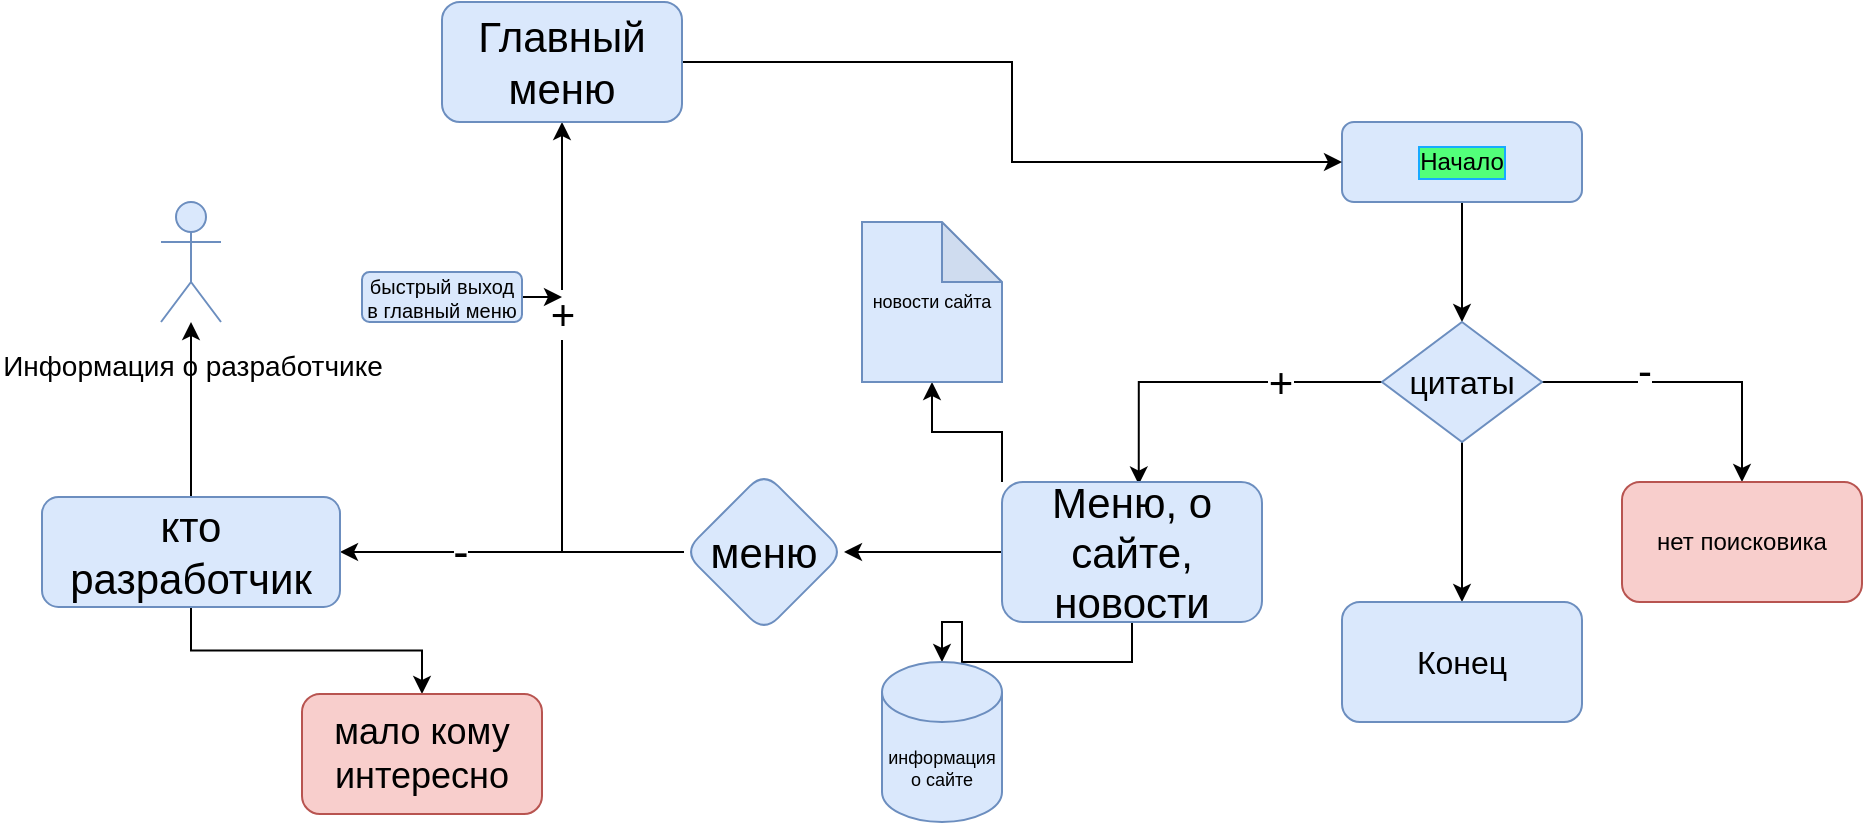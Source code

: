 <mxfile version="20.8.17" type="github">
  <diagram id="C5RBs43oDa-KdzZeNtuy" name="Page-1">
    <mxGraphModel dx="3434" dy="1389" grid="1" gridSize="10" guides="1" tooltips="1" connect="1" arrows="1" fold="1" page="1" pageScale="1" pageWidth="827" pageHeight="1169" math="0" shadow="0">
      <root>
        <mxCell id="WIyWlLk6GJQsqaUBKTNV-0" />
        <mxCell id="WIyWlLk6GJQsqaUBKTNV-1" parent="WIyWlLk6GJQsqaUBKTNV-0" />
        <mxCell id="mgBopC4tjNA10feJWHFR-2" value="" style="edgeStyle=orthogonalEdgeStyle;rounded=0;orthogonalLoop=1;jettySize=auto;html=1;entryX=0.5;entryY=0;entryDx=0;entryDy=0;" edge="1" parent="WIyWlLk6GJQsqaUBKTNV-1" source="WIyWlLk6GJQsqaUBKTNV-3" target="mgBopC4tjNA10feJWHFR-29">
          <mxGeometry relative="1" as="geometry">
            <mxPoint x="390" y="190" as="targetPoint" />
          </mxGeometry>
        </mxCell>
        <mxCell id="WIyWlLk6GJQsqaUBKTNV-3" value="&lt;font style=&quot;vertical-align: inherit;&quot;&gt;&lt;font style=&quot;vertical-align: inherit;&quot;&gt;Начало&lt;/font&gt;&lt;/font&gt;" style="rounded=1;whiteSpace=wrap;html=1;fontSize=12;glass=0;strokeWidth=1;shadow=0;labelBackgroundColor=#52FF7A;labelBorderColor=#17AAFF;fillColor=#dae8fc;strokeColor=#6c8ebf;" parent="WIyWlLk6GJQsqaUBKTNV-1" vertex="1">
          <mxGeometry x="330" y="90" width="120" height="40" as="geometry" />
        </mxCell>
        <mxCell id="mgBopC4tjNA10feJWHFR-5" style="edgeStyle=orthogonalEdgeStyle;rounded=0;orthogonalLoop=1;jettySize=auto;html=1;entryX=0.5;entryY=0;entryDx=0;entryDy=0;exitX=1;exitY=0.5;exitDx=0;exitDy=0;exitPerimeter=0;" edge="1" parent="WIyWlLk6GJQsqaUBKTNV-1" source="mgBopC4tjNA10feJWHFR-29" target="mgBopC4tjNA10feJWHFR-4">
          <mxGeometry relative="1" as="geometry">
            <mxPoint x="439.987" y="220.04" as="sourcePoint" />
            <Array as="points">
              <mxPoint x="530" y="220" />
            </Array>
          </mxGeometry>
        </mxCell>
        <mxCell id="mgBopC4tjNA10feJWHFR-6" value="-" style="edgeLabel;html=1;align=center;verticalAlign=middle;resizable=0;points=[];fontSize=21;" vertex="1" connectable="0" parent="mgBopC4tjNA10feJWHFR-5">
          <mxGeometry x="-0.312" relative="1" as="geometry">
            <mxPoint x="-1" y="-6" as="offset" />
          </mxGeometry>
        </mxCell>
        <mxCell id="mgBopC4tjNA10feJWHFR-9" value="" style="edgeStyle=orthogonalEdgeStyle;rounded=0;orthogonalLoop=1;jettySize=auto;html=1;fontSize=21;entryX=0.526;entryY=0.018;entryDx=0;entryDy=0;entryPerimeter=0;exitX=0;exitY=0.5;exitDx=0;exitDy=0;" edge="1" parent="WIyWlLk6GJQsqaUBKTNV-1" source="mgBopC4tjNA10feJWHFR-29" target="mgBopC4tjNA10feJWHFR-12">
          <mxGeometry relative="1" as="geometry">
            <mxPoint x="339.987" y="220.04" as="sourcePoint" />
            <mxPoint x="230" y="260" as="targetPoint" />
          </mxGeometry>
        </mxCell>
        <mxCell id="mgBopC4tjNA10feJWHFR-24" value="&lt;font style=&quot;font-size: 21px;&quot;&gt;+&lt;/font&gt;" style="edgeLabel;html=1;align=center;verticalAlign=middle;resizable=0;points=[];fontSize=14;" vertex="1" connectable="0" parent="mgBopC4tjNA10feJWHFR-9">
          <mxGeometry x="-0.402" relative="1" as="geometry">
            <mxPoint as="offset" />
          </mxGeometry>
        </mxCell>
        <mxCell id="mgBopC4tjNA10feJWHFR-4" value="&lt;font style=&quot;vertical-align: inherit;&quot;&gt;&lt;font style=&quot;vertical-align: inherit;&quot;&gt;нет поисковика&lt;/font&gt;&lt;/font&gt;" style="rounded=1;whiteSpace=wrap;html=1;fillColor=#f8cecc;strokeColor=#b85450;" vertex="1" parent="WIyWlLk6GJQsqaUBKTNV-1">
          <mxGeometry x="470" y="270" width="120" height="60" as="geometry" />
        </mxCell>
        <mxCell id="mgBopC4tjNA10feJWHFR-15" value="" style="edgeStyle=orthogonalEdgeStyle;rounded=0;orthogonalLoop=1;jettySize=auto;html=1;fontSize=21;" edge="1" parent="WIyWlLk6GJQsqaUBKTNV-1" source="mgBopC4tjNA10feJWHFR-12" target="mgBopC4tjNA10feJWHFR-13">
          <mxGeometry relative="1" as="geometry" />
        </mxCell>
        <mxCell id="mgBopC4tjNA10feJWHFR-26" style="edgeStyle=orthogonalEdgeStyle;rounded=0;orthogonalLoop=1;jettySize=auto;html=1;fontSize=9;" edge="1" parent="WIyWlLk6GJQsqaUBKTNV-1" source="mgBopC4tjNA10feJWHFR-12" target="mgBopC4tjNA10feJWHFR-25">
          <mxGeometry relative="1" as="geometry" />
        </mxCell>
        <mxCell id="mgBopC4tjNA10feJWHFR-28" style="edgeStyle=orthogonalEdgeStyle;rounded=0;orthogonalLoop=1;jettySize=auto;html=1;exitX=0;exitY=0;exitDx=0;exitDy=0;fontSize=9;" edge="1" parent="WIyWlLk6GJQsqaUBKTNV-1" source="mgBopC4tjNA10feJWHFR-12" target="mgBopC4tjNA10feJWHFR-27">
          <mxGeometry relative="1" as="geometry" />
        </mxCell>
        <mxCell id="mgBopC4tjNA10feJWHFR-12" value="Меню, о сайте, новости" style="rounded=1;whiteSpace=wrap;html=1;fontSize=21;fillColor=#dae8fc;strokeColor=#6c8ebf;" vertex="1" parent="WIyWlLk6GJQsqaUBKTNV-1">
          <mxGeometry x="160" y="270" width="130" height="70" as="geometry" />
        </mxCell>
        <mxCell id="mgBopC4tjNA10feJWHFR-17" value="" style="edgeStyle=orthogonalEdgeStyle;rounded=0;orthogonalLoop=1;jettySize=auto;html=1;fontSize=21;" edge="1" parent="WIyWlLk6GJQsqaUBKTNV-1" source="mgBopC4tjNA10feJWHFR-13" target="mgBopC4tjNA10feJWHFR-16">
          <mxGeometry relative="1" as="geometry" />
        </mxCell>
        <mxCell id="mgBopC4tjNA10feJWHFR-38" value="-" style="edgeLabel;html=1;align=center;verticalAlign=middle;resizable=0;points=[];fontSize=23;" vertex="1" connectable="0" parent="mgBopC4tjNA10feJWHFR-17">
          <mxGeometry x="0.3" relative="1" as="geometry">
            <mxPoint as="offset" />
          </mxGeometry>
        </mxCell>
        <mxCell id="mgBopC4tjNA10feJWHFR-19" value="" style="edgeStyle=orthogonalEdgeStyle;rounded=0;orthogonalLoop=1;jettySize=auto;html=1;fontSize=21;" edge="1" parent="WIyWlLk6GJQsqaUBKTNV-1" source="mgBopC4tjNA10feJWHFR-13" target="mgBopC4tjNA10feJWHFR-18">
          <mxGeometry relative="1" as="geometry">
            <Array as="points">
              <mxPoint x="-60" y="305" />
            </Array>
          </mxGeometry>
        </mxCell>
        <mxCell id="mgBopC4tjNA10feJWHFR-41" value="+" style="edgeLabel;html=1;align=center;verticalAlign=middle;resizable=0;points=[];fontSize=21;" vertex="1" connectable="0" parent="mgBopC4tjNA10feJWHFR-19">
          <mxGeometry x="0.307" relative="1" as="geometry">
            <mxPoint as="offset" />
          </mxGeometry>
        </mxCell>
        <mxCell id="mgBopC4tjNA10feJWHFR-13" value="меню" style="rhombus;whiteSpace=wrap;html=1;fontSize=21;rounded=1;fillColor=#dae8fc;strokeColor=#6c8ebf;" vertex="1" parent="WIyWlLk6GJQsqaUBKTNV-1">
          <mxGeometry x="1" y="265" width="80" height="80" as="geometry" />
        </mxCell>
        <mxCell id="mgBopC4tjNA10feJWHFR-23" value="" style="edgeStyle=orthogonalEdgeStyle;rounded=0;orthogonalLoop=1;jettySize=auto;html=1;fontSize=14;" edge="1" parent="WIyWlLk6GJQsqaUBKTNV-1" source="mgBopC4tjNA10feJWHFR-16" target="mgBopC4tjNA10feJWHFR-21">
          <mxGeometry relative="1" as="geometry" />
        </mxCell>
        <mxCell id="mgBopC4tjNA10feJWHFR-39" style="edgeStyle=orthogonalEdgeStyle;rounded=0;orthogonalLoop=1;jettySize=auto;html=1;fontSize=23;" edge="1" parent="WIyWlLk6GJQsqaUBKTNV-1" source="mgBopC4tjNA10feJWHFR-16" target="mgBopC4tjNA10feJWHFR-40">
          <mxGeometry relative="1" as="geometry">
            <mxPoint x="-140" y="390" as="targetPoint" />
          </mxGeometry>
        </mxCell>
        <mxCell id="mgBopC4tjNA10feJWHFR-16" value="кто разработчик" style="whiteSpace=wrap;html=1;fontSize=21;rounded=1;fillColor=#dae8fc;strokeColor=#6c8ebf;" vertex="1" parent="WIyWlLk6GJQsqaUBKTNV-1">
          <mxGeometry x="-320" y="277.5" width="149" height="55" as="geometry" />
        </mxCell>
        <mxCell id="mgBopC4tjNA10feJWHFR-20" style="edgeStyle=orthogonalEdgeStyle;rounded=0;orthogonalLoop=1;jettySize=auto;html=1;entryX=0;entryY=0.5;entryDx=0;entryDy=0;fontSize=21;" edge="1" parent="WIyWlLk6GJQsqaUBKTNV-1" source="mgBopC4tjNA10feJWHFR-18" target="WIyWlLk6GJQsqaUBKTNV-3">
          <mxGeometry relative="1" as="geometry" />
        </mxCell>
        <mxCell id="mgBopC4tjNA10feJWHFR-18" value="Главный меню" style="whiteSpace=wrap;html=1;fontSize=21;rounded=1;fillColor=#dae8fc;strokeColor=#6c8ebf;" vertex="1" parent="WIyWlLk6GJQsqaUBKTNV-1">
          <mxGeometry x="-120" y="30" width="120" height="60" as="geometry" />
        </mxCell>
        <mxCell id="mgBopC4tjNA10feJWHFR-21" value="&lt;font style=&quot;font-size: 14px;&quot;&gt;Информация о разработчике&lt;/font&gt;" style="shape=umlActor;verticalLabelPosition=bottom;verticalAlign=top;html=1;outlineConnect=0;fontSize=21;fillColor=#dae8fc;strokeColor=#6c8ebf;" vertex="1" parent="WIyWlLk6GJQsqaUBKTNV-1">
          <mxGeometry x="-260.5" y="130" width="30" height="60" as="geometry" />
        </mxCell>
        <mxCell id="mgBopC4tjNA10feJWHFR-25" value="информация о сайте" style="shape=cylinder3;whiteSpace=wrap;html=1;boundedLbl=1;backgroundOutline=1;size=15;fontSize=9;fillColor=#dae8fc;strokeColor=#6c8ebf;" vertex="1" parent="WIyWlLk6GJQsqaUBKTNV-1">
          <mxGeometry x="100" y="360" width="60" height="80" as="geometry" />
        </mxCell>
        <mxCell id="mgBopC4tjNA10feJWHFR-27" value="новости сайта" style="shape=note;whiteSpace=wrap;html=1;backgroundOutline=1;darkOpacity=0.05;fontSize=9;fillColor=#dae8fc;strokeColor=#6c8ebf;" vertex="1" parent="WIyWlLk6GJQsqaUBKTNV-1">
          <mxGeometry x="90" y="140" width="70" height="80" as="geometry" />
        </mxCell>
        <mxCell id="mgBopC4tjNA10feJWHFR-32" value="" style="edgeStyle=orthogonalEdgeStyle;rounded=0;orthogonalLoop=1;jettySize=auto;html=1;fontSize=16;" edge="1" parent="WIyWlLk6GJQsqaUBKTNV-1" source="mgBopC4tjNA10feJWHFR-29" target="mgBopC4tjNA10feJWHFR-31">
          <mxGeometry relative="1" as="geometry" />
        </mxCell>
        <mxCell id="mgBopC4tjNA10feJWHFR-29" value="цитаты" style="rhombus;whiteSpace=wrap;html=1;fontSize=16;fillColor=#dae8fc;strokeColor=#6c8ebf;" vertex="1" parent="WIyWlLk6GJQsqaUBKTNV-1">
          <mxGeometry x="350" y="190" width="80" height="60" as="geometry" />
        </mxCell>
        <mxCell id="mgBopC4tjNA10feJWHFR-31" value="Конец" style="rounded=1;whiteSpace=wrap;html=1;fontSize=16;fillColor=#dae8fc;strokeColor=#6c8ebf;" vertex="1" parent="WIyWlLk6GJQsqaUBKTNV-1">
          <mxGeometry x="330" y="330" width="120" height="60" as="geometry" />
        </mxCell>
        <mxCell id="mgBopC4tjNA10feJWHFR-40" value="мало кому интересно" style="rounded=1;whiteSpace=wrap;html=1;fontSize=18;fillColor=#f8cecc;strokeColor=#b85450;" vertex="1" parent="WIyWlLk6GJQsqaUBKTNV-1">
          <mxGeometry x="-190" y="376" width="120" height="60" as="geometry" />
        </mxCell>
        <mxCell id="mgBopC4tjNA10feJWHFR-45" style="edgeStyle=orthogonalEdgeStyle;rounded=0;orthogonalLoop=1;jettySize=auto;html=1;fontSize=10;" edge="1" parent="WIyWlLk6GJQsqaUBKTNV-1" source="mgBopC4tjNA10feJWHFR-43">
          <mxGeometry relative="1" as="geometry">
            <mxPoint x="-60" y="177.5" as="targetPoint" />
          </mxGeometry>
        </mxCell>
        <mxCell id="mgBopC4tjNA10feJWHFR-43" value="быстрый выход в главный меню" style="rounded=1;whiteSpace=wrap;html=1;fontSize=10;fillColor=#dae8fc;strokeColor=#6c8ebf;" vertex="1" parent="WIyWlLk6GJQsqaUBKTNV-1">
          <mxGeometry x="-160" y="165" width="80" height="25" as="geometry" />
        </mxCell>
      </root>
    </mxGraphModel>
  </diagram>
</mxfile>
